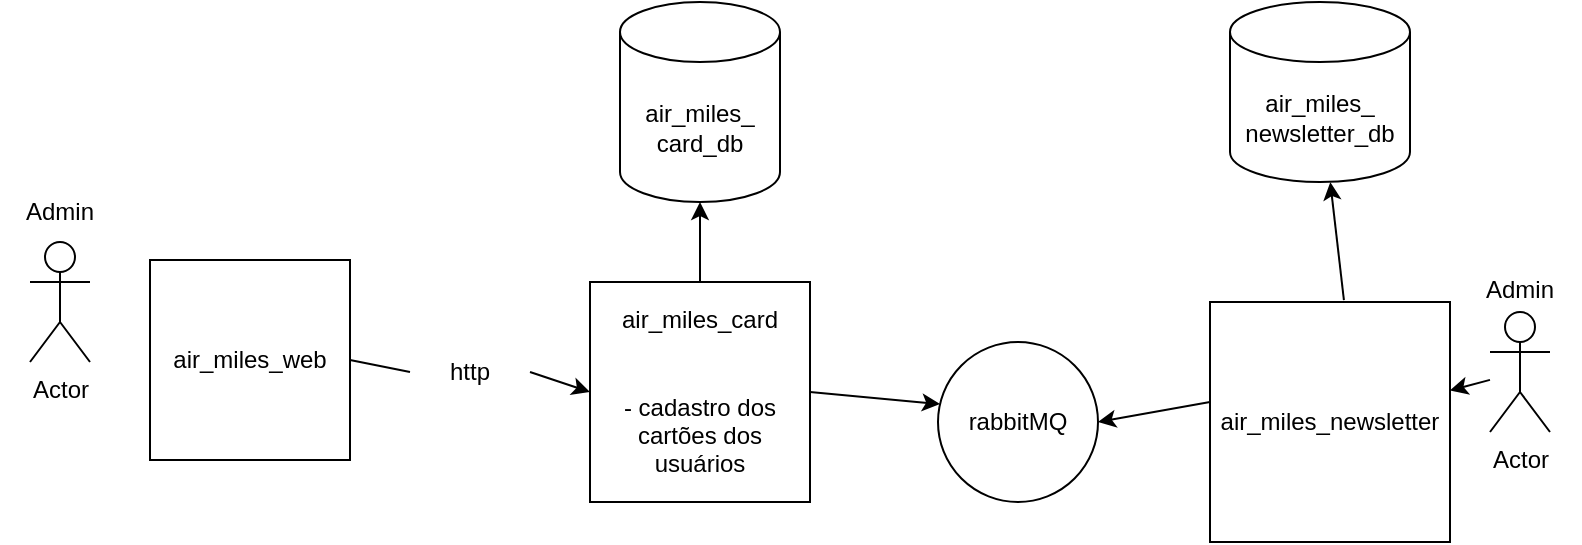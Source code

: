 <mxfile>
    <diagram id="_-Ahy-ABIHAe5Om5fXQz" name="Page-1">
        <mxGraphModel dx="789" dy="591" grid="1" gridSize="10" guides="1" tooltips="1" connect="1" arrows="1" fold="1" page="1" pageScale="1" pageWidth="827" pageHeight="1169" math="0" shadow="0">
            <root>
                <mxCell id="0"/>
                <mxCell id="1" parent="0"/>
                <mxCell id="vDUK4IBzRUfaQqTA85bt-1" value="&lt;div&gt;air_miles_card&lt;/div&gt;&lt;br&gt;&lt;br&gt;- cadastro dos cartões dos usuários" style="whiteSpace=wrap;html=1;aspect=fixed;" parent="1" vertex="1">
                    <mxGeometry x="320" y="180" width="110" height="110" as="geometry"/>
                </mxCell>
                <mxCell id="vDUK4IBzRUfaQqTA85bt-3" value="&lt;div&gt;air_miles_&lt;/div&gt;&lt;div&gt;card_db&lt;/div&gt;" style="shape=cylinder3;whiteSpace=wrap;html=1;boundedLbl=1;backgroundOutline=1;size=15;" parent="1" vertex="1">
                    <mxGeometry x="335" y="40" width="80" height="100" as="geometry"/>
                </mxCell>
                <mxCell id="vDUK4IBzRUfaQqTA85bt-6" value="" style="endArrow=classic;html=1;rounded=0;exitX=0.5;exitY=0;exitDx=0;exitDy=0;entryX=0.5;entryY=1;entryDx=0;entryDy=0;entryPerimeter=0;" parent="1" source="vDUK4IBzRUfaQqTA85bt-1" target="vDUK4IBzRUfaQqTA85bt-3" edge="1">
                    <mxGeometry width="50" height="50" relative="1" as="geometry">
                        <mxPoint x="550" y="240" as="sourcePoint"/>
                        <mxPoint x="600" y="190" as="targetPoint"/>
                    </mxGeometry>
                </mxCell>
                <mxCell id="vDUK4IBzRUfaQqTA85bt-7" value="rabbitMQ" style="ellipse;whiteSpace=wrap;html=1;aspect=fixed;" parent="1" vertex="1">
                    <mxGeometry x="494" y="210" width="80" height="80" as="geometry"/>
                </mxCell>
                <mxCell id="vDUK4IBzRUfaQqTA85bt-10" value="" style="endArrow=classic;html=1;rounded=0;exitX=1;exitY=0.5;exitDx=0;exitDy=0;entryX=0.013;entryY=0.388;entryDx=0;entryDy=0;entryPerimeter=0;" parent="1" source="vDUK4IBzRUfaQqTA85bt-1" target="vDUK4IBzRUfaQqTA85bt-7" edge="1">
                    <mxGeometry width="50" height="50" relative="1" as="geometry">
                        <mxPoint x="550" y="360" as="sourcePoint"/>
                        <mxPoint x="530" y="250" as="targetPoint"/>
                    </mxGeometry>
                </mxCell>
                <mxCell id="vDUK4IBzRUfaQqTA85bt-11" value="air_miles_newsletter" style="whiteSpace=wrap;html=1;aspect=fixed;" parent="1" vertex="1">
                    <mxGeometry x="630" y="190" width="120" height="120" as="geometry"/>
                </mxCell>
                <mxCell id="vDUK4IBzRUfaQqTA85bt-12" value="" style="endArrow=classic;html=1;rounded=0;exitX=0;exitY=0.417;exitDx=0;exitDy=0;exitPerimeter=0;entryX=1;entryY=0.5;entryDx=0;entryDy=0;" parent="1" source="vDUK4IBzRUfaQqTA85bt-11" target="vDUK4IBzRUfaQqTA85bt-7" edge="1">
                    <mxGeometry width="50" height="50" relative="1" as="geometry">
                        <mxPoint x="550" y="360" as="sourcePoint"/>
                        <mxPoint x="600" y="310" as="targetPoint"/>
                    </mxGeometry>
                </mxCell>
                <mxCell id="vDUK4IBzRUfaQqTA85bt-13" value="&lt;div&gt;air_miles_&lt;/div&gt;&lt;div&gt;newsletter_db&lt;br&gt;&lt;/div&gt;" style="shape=cylinder3;whiteSpace=wrap;html=1;boundedLbl=1;backgroundOutline=1;size=15;" parent="1" vertex="1">
                    <mxGeometry x="640" y="40" width="90" height="90" as="geometry"/>
                </mxCell>
                <mxCell id="vDUK4IBzRUfaQqTA85bt-14" value="air_miles_web" style="whiteSpace=wrap;html=1;aspect=fixed;" parent="1" vertex="1">
                    <mxGeometry x="100" y="169" width="100" height="100" as="geometry"/>
                </mxCell>
                <mxCell id="vDUK4IBzRUfaQqTA85bt-15" value="" style="endArrow=classic;html=1;rounded=0;exitX=1;exitY=0.5;exitDx=0;exitDy=0;entryX=0;entryY=0.5;entryDx=0;entryDy=0;startArrow=none;" parent="1" source="vDUK4IBzRUfaQqTA85bt-16" target="vDUK4IBzRUfaQqTA85bt-1" edge="1">
                    <mxGeometry width="50" height="50" relative="1" as="geometry">
                        <mxPoint x="390" y="310" as="sourcePoint"/>
                        <mxPoint x="440" y="260" as="targetPoint"/>
                    </mxGeometry>
                </mxCell>
                <mxCell id="vDUK4IBzRUfaQqTA85bt-17" value="Actor" style="shape=umlActor;verticalLabelPosition=bottom;verticalAlign=top;html=1;outlineConnect=0;" parent="1" vertex="1">
                    <mxGeometry x="40" y="160" width="30" height="60" as="geometry"/>
                </mxCell>
                <mxCell id="vDUK4IBzRUfaQqTA85bt-16" value="http" style="text;html=1;strokeColor=none;fillColor=none;align=center;verticalAlign=middle;whiteSpace=wrap;rounded=0;" parent="1" vertex="1">
                    <mxGeometry x="230" y="210" width="60" height="30" as="geometry"/>
                </mxCell>
                <mxCell id="vDUK4IBzRUfaQqTA85bt-18" value="" style="endArrow=none;html=1;rounded=0;exitX=1;exitY=0.5;exitDx=0;exitDy=0;entryX=0;entryY=0.5;entryDx=0;entryDy=0;" parent="1" source="vDUK4IBzRUfaQqTA85bt-14" target="vDUK4IBzRUfaQqTA85bt-16" edge="1">
                    <mxGeometry width="50" height="50" relative="1" as="geometry">
                        <mxPoint x="210" y="220" as="sourcePoint"/>
                        <mxPoint x="320" y="235" as="targetPoint"/>
                    </mxGeometry>
                </mxCell>
                <mxCell id="vDUK4IBzRUfaQqTA85bt-19" value="Admin" style="text;html=1;strokeColor=none;fillColor=none;align=center;verticalAlign=middle;whiteSpace=wrap;rounded=0;" parent="1" vertex="1">
                    <mxGeometry x="25" y="130" width="60" height="30" as="geometry"/>
                </mxCell>
                <mxCell id="vDUK4IBzRUfaQqTA85bt-20" value="" style="endArrow=classic;html=1;rounded=0;exitX=0.558;exitY=-0.008;exitDx=0;exitDy=0;exitPerimeter=0;entryX=0.557;entryY=1.001;entryDx=0;entryDy=0;entryPerimeter=0;" parent="1" source="vDUK4IBzRUfaQqTA85bt-11" target="vDUK4IBzRUfaQqTA85bt-13" edge="1">
                    <mxGeometry width="50" height="50" relative="1" as="geometry">
                        <mxPoint x="640" y="250.04" as="sourcePoint"/>
                        <mxPoint x="584" y="260" as="targetPoint"/>
                    </mxGeometry>
                </mxCell>
                <mxCell id="2" value="" style="edgeStyle=none;html=1;" parent="1" source="vDUK4IBzRUfaQqTA85bt-21" target="vDUK4IBzRUfaQqTA85bt-11" edge="1">
                    <mxGeometry relative="1" as="geometry"/>
                </mxCell>
                <mxCell id="vDUK4IBzRUfaQqTA85bt-21" value="Actor" style="shape=umlActor;verticalLabelPosition=bottom;verticalAlign=top;html=1;outlineConnect=0;" parent="1" vertex="1">
                    <mxGeometry x="770" y="195" width="30" height="60" as="geometry"/>
                </mxCell>
                <mxCell id="vDUK4IBzRUfaQqTA85bt-22" value="Admin" style="text;html=1;strokeColor=none;fillColor=none;align=center;verticalAlign=middle;whiteSpace=wrap;rounded=0;" parent="1" vertex="1">
                    <mxGeometry x="755" y="169" width="60" height="30" as="geometry"/>
                </mxCell>
            </root>
        </mxGraphModel>
    </diagram>
</mxfile>